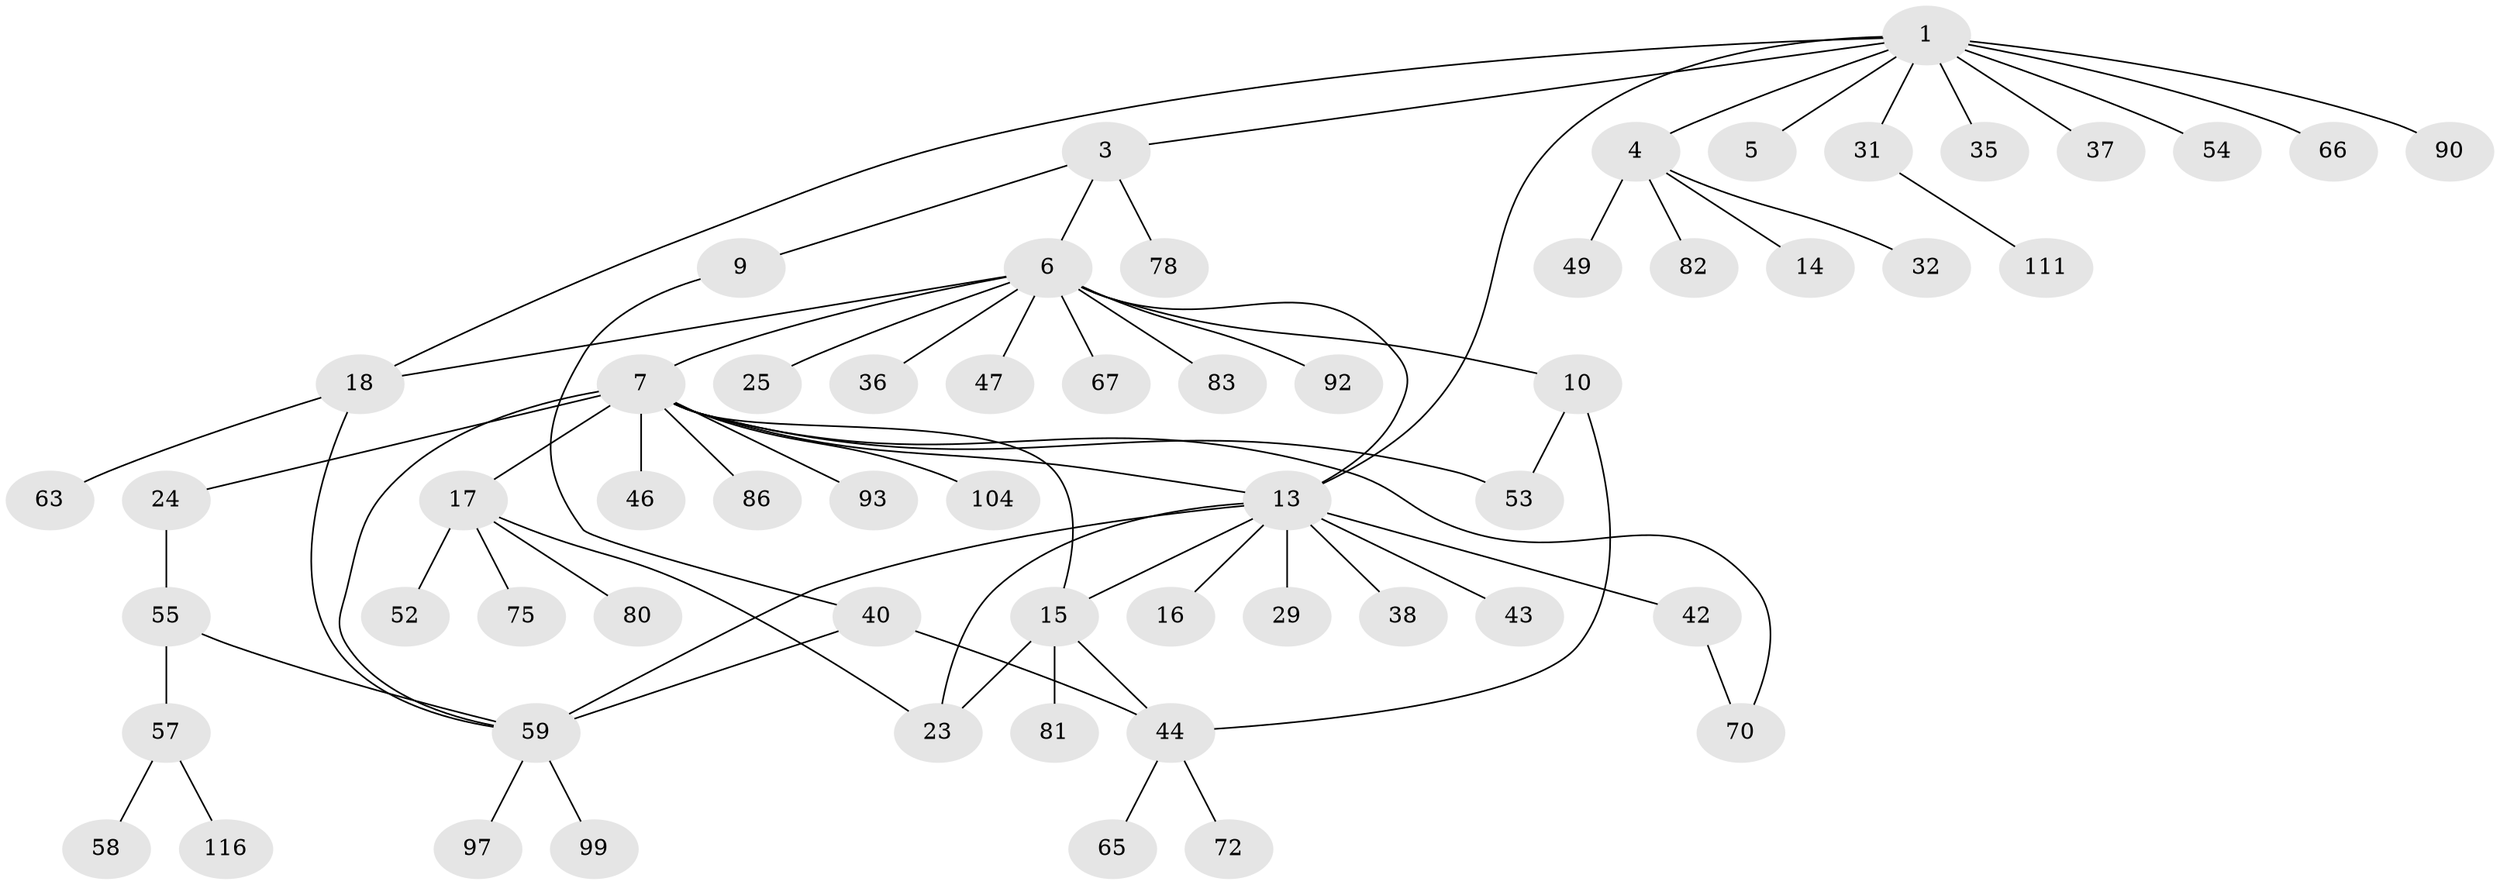 // original degree distribution, {11: 0.025423728813559324, 5: 0.03389830508474576, 4: 0.06779661016949153, 1: 0.5508474576271186, 14: 0.00847457627118644, 2: 0.1864406779661017, 3: 0.09322033898305085, 12: 0.00847457627118644, 7: 0.00847457627118644, 6: 0.00847457627118644, 8: 0.00847457627118644}
// Generated by graph-tools (version 1.1) at 2025/14/03/09/25 04:14:47]
// undirected, 59 vertices, 72 edges
graph export_dot {
graph [start="1"]
  node [color=gray90,style=filled];
  1 [super="+26+79+30+45+28+2"];
  3;
  4;
  5;
  6;
  7 [super="+11+12"];
  9;
  10;
  13 [super="+19+51+50+88+110+21+71"];
  14;
  15 [super="+22"];
  16;
  17 [super="+27+68"];
  18 [super="+114+108+20+61"];
  23 [super="+41"];
  24 [super="+39"];
  25;
  29;
  31;
  32 [super="+33+87"];
  35;
  36;
  37 [super="+76"];
  38 [super="+117"];
  40;
  42;
  43;
  44 [super="+56+73"];
  46;
  47;
  49;
  52 [super="+89"];
  53 [super="+107"];
  54 [super="+94"];
  55;
  57;
  58 [super="+64"];
  59 [super="+62+69"];
  63;
  65;
  66 [super="+77"];
  67;
  70;
  72 [super="+102"];
  75;
  78;
  80;
  81;
  82;
  83;
  86;
  90;
  92;
  93;
  97;
  99;
  104;
  111;
  116;
  1 -- 3;
  1 -- 31;
  1 -- 35;
  1 -- 54 [weight=2];
  1 -- 90;
  1 -- 37;
  1 -- 66;
  1 -- 18;
  1 -- 4;
  1 -- 5;
  1 -- 13;
  3 -- 6;
  3 -- 9;
  3 -- 78;
  4 -- 14;
  4 -- 32;
  4 -- 49;
  4 -- 82;
  6 -- 7;
  6 -- 10;
  6 -- 18;
  6 -- 25;
  6 -- 36;
  6 -- 47;
  6 -- 67;
  6 -- 83;
  6 -- 92;
  6 -- 13;
  7 -- 13 [weight=2];
  7 -- 15;
  7 -- 24;
  7 -- 46;
  7 -- 59;
  7 -- 70;
  7 -- 86;
  7 -- 93;
  7 -- 104;
  7 -- 17;
  7 -- 53;
  9 -- 40;
  10 -- 44;
  10 -- 53;
  13 -- 15;
  13 -- 16;
  13 -- 29;
  13 -- 38 [weight=3];
  13 -- 23;
  13 -- 59 [weight=2];
  13 -- 42;
  13 -- 43;
  15 -- 81;
  15 -- 23;
  15 -- 44;
  17 -- 23;
  17 -- 52;
  17 -- 75;
  17 -- 80;
  18 -- 63;
  18 -- 59;
  24 -- 55;
  31 -- 111;
  40 -- 59;
  40 -- 44;
  42 -- 70;
  44 -- 72;
  44 -- 65;
  55 -- 57;
  55 -- 59;
  57 -- 58;
  57 -- 116;
  59 -- 97;
  59 -- 99;
}
